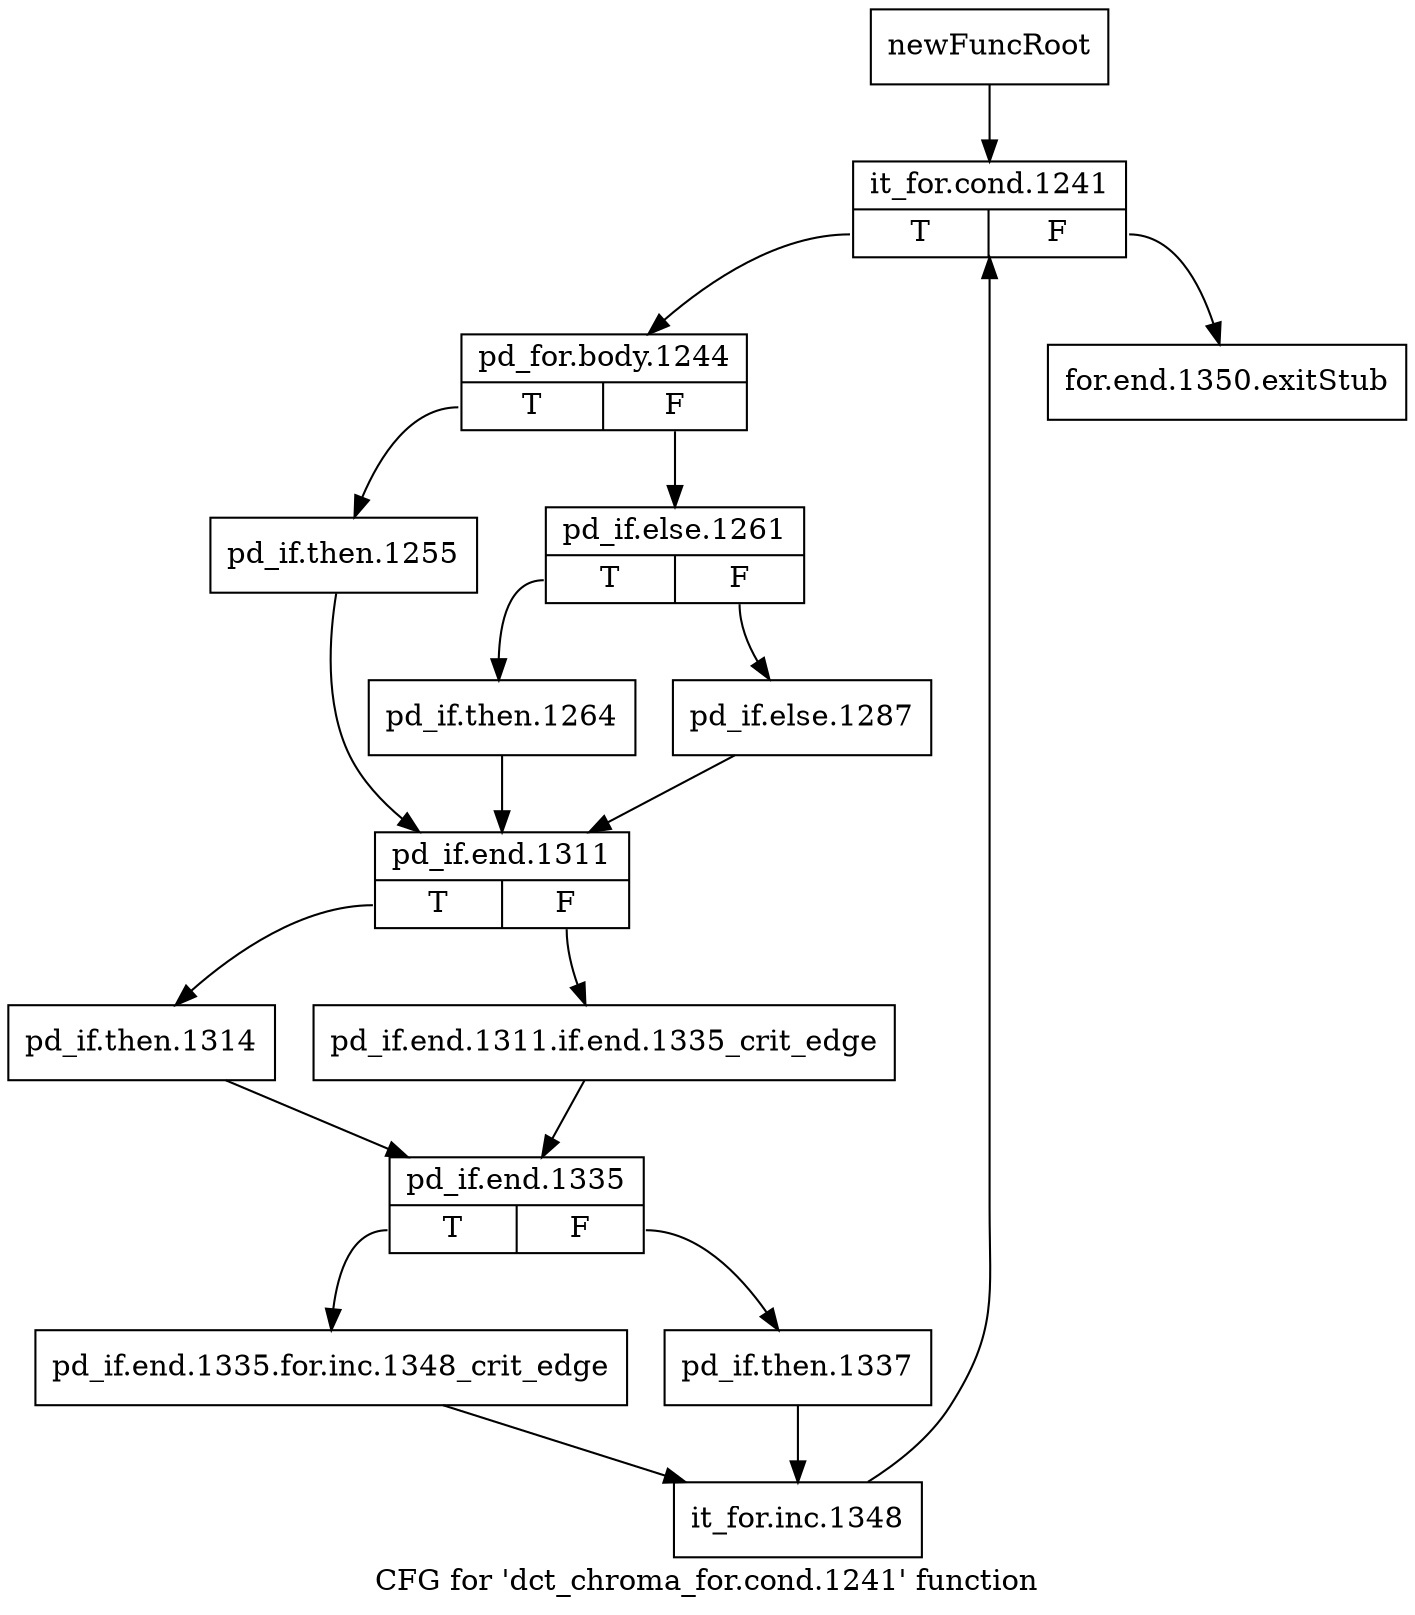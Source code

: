 digraph "CFG for 'dct_chroma_for.cond.1241' function" {
	label="CFG for 'dct_chroma_for.cond.1241' function";

	Node0x1fbbce0 [shape=record,label="{newFuncRoot}"];
	Node0x1fbbce0 -> Node0x1fbbd80;
	Node0x1fbbd30 [shape=record,label="{for.end.1350.exitStub}"];
	Node0x1fbbd80 [shape=record,label="{it_for.cond.1241|{<s0>T|<s1>F}}"];
	Node0x1fbbd80:s0 -> Node0x1fbbdd0;
	Node0x1fbbd80:s1 -> Node0x1fbbd30;
	Node0x1fbbdd0 [shape=record,label="{pd_for.body.1244|{<s0>T|<s1>F}}"];
	Node0x1fbbdd0:s0 -> Node0x1fbbf10;
	Node0x1fbbdd0:s1 -> Node0x1fbbe20;
	Node0x1fbbe20 [shape=record,label="{pd_if.else.1261|{<s0>T|<s1>F}}"];
	Node0x1fbbe20:s0 -> Node0x1fbbec0;
	Node0x1fbbe20:s1 -> Node0x1fbbe70;
	Node0x1fbbe70 [shape=record,label="{pd_if.else.1287}"];
	Node0x1fbbe70 -> Node0x1fbbf60;
	Node0x1fbbec0 [shape=record,label="{pd_if.then.1264}"];
	Node0x1fbbec0 -> Node0x1fbbf60;
	Node0x1fbbf10 [shape=record,label="{pd_if.then.1255}"];
	Node0x1fbbf10 -> Node0x1fbbf60;
	Node0x1fbbf60 [shape=record,label="{pd_if.end.1311|{<s0>T|<s1>F}}"];
	Node0x1fbbf60:s0 -> Node0x1fbc000;
	Node0x1fbbf60:s1 -> Node0x1fbbfb0;
	Node0x1fbbfb0 [shape=record,label="{pd_if.end.1311.if.end.1335_crit_edge}"];
	Node0x1fbbfb0 -> Node0x1fbc050;
	Node0x1fbc000 [shape=record,label="{pd_if.then.1314}"];
	Node0x1fbc000 -> Node0x1fbc050;
	Node0x1fbc050 [shape=record,label="{pd_if.end.1335|{<s0>T|<s1>F}}"];
	Node0x1fbc050:s0 -> Node0x1fbc0f0;
	Node0x1fbc050:s1 -> Node0x1fbc0a0;
	Node0x1fbc0a0 [shape=record,label="{pd_if.then.1337}"];
	Node0x1fbc0a0 -> Node0x1fbc140;
	Node0x1fbc0f0 [shape=record,label="{pd_if.end.1335.for.inc.1348_crit_edge}"];
	Node0x1fbc0f0 -> Node0x1fbc140;
	Node0x1fbc140 [shape=record,label="{it_for.inc.1348}"];
	Node0x1fbc140 -> Node0x1fbbd80;
}
